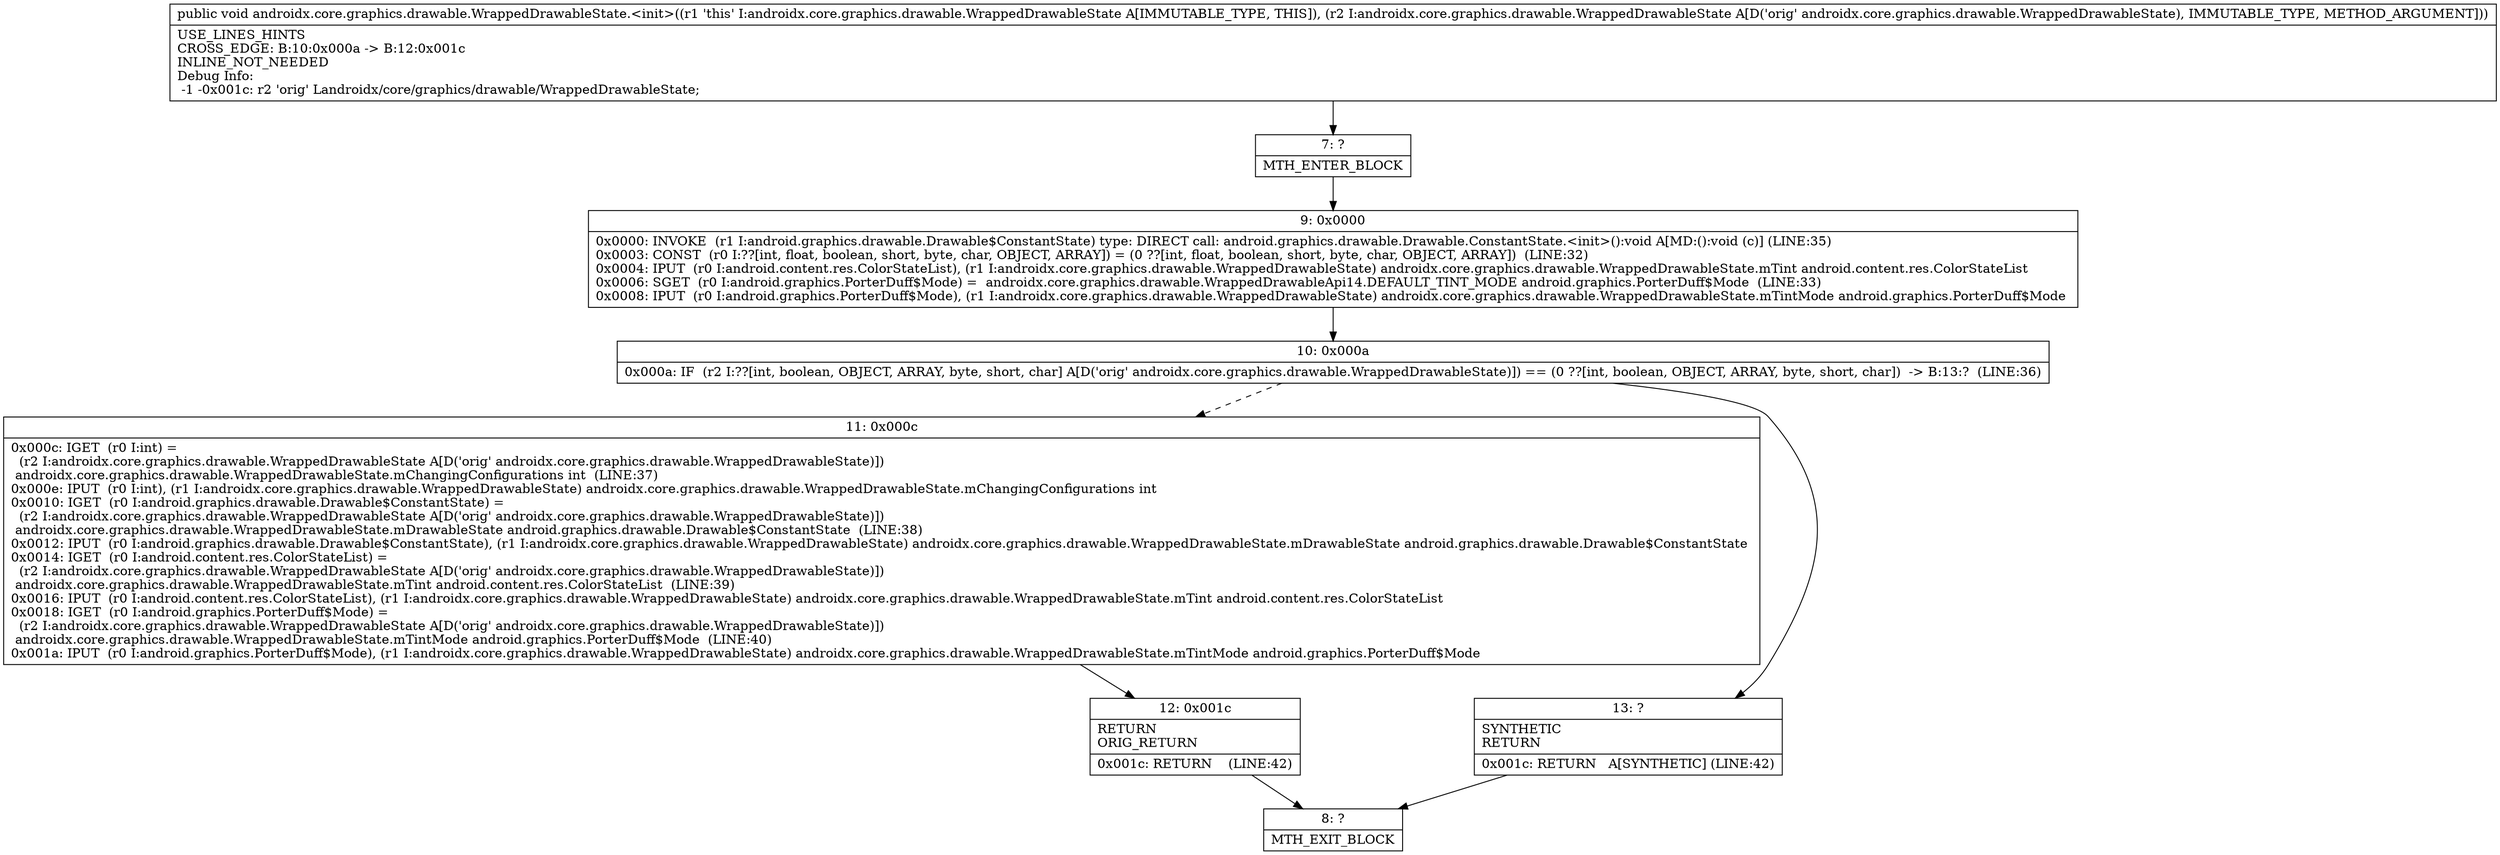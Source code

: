 digraph "CFG forandroidx.core.graphics.drawable.WrappedDrawableState.\<init\>(Landroidx\/core\/graphics\/drawable\/WrappedDrawableState;)V" {
Node_7 [shape=record,label="{7\:\ ?|MTH_ENTER_BLOCK\l}"];
Node_9 [shape=record,label="{9\:\ 0x0000|0x0000: INVOKE  (r1 I:android.graphics.drawable.Drawable$ConstantState) type: DIRECT call: android.graphics.drawable.Drawable.ConstantState.\<init\>():void A[MD:():void (c)] (LINE:35)\l0x0003: CONST  (r0 I:??[int, float, boolean, short, byte, char, OBJECT, ARRAY]) = (0 ??[int, float, boolean, short, byte, char, OBJECT, ARRAY])  (LINE:32)\l0x0004: IPUT  (r0 I:android.content.res.ColorStateList), (r1 I:androidx.core.graphics.drawable.WrappedDrawableState) androidx.core.graphics.drawable.WrappedDrawableState.mTint android.content.res.ColorStateList \l0x0006: SGET  (r0 I:android.graphics.PorterDuff$Mode) =  androidx.core.graphics.drawable.WrappedDrawableApi14.DEFAULT_TINT_MODE android.graphics.PorterDuff$Mode  (LINE:33)\l0x0008: IPUT  (r0 I:android.graphics.PorterDuff$Mode), (r1 I:androidx.core.graphics.drawable.WrappedDrawableState) androidx.core.graphics.drawable.WrappedDrawableState.mTintMode android.graphics.PorterDuff$Mode \l}"];
Node_10 [shape=record,label="{10\:\ 0x000a|0x000a: IF  (r2 I:??[int, boolean, OBJECT, ARRAY, byte, short, char] A[D('orig' androidx.core.graphics.drawable.WrappedDrawableState)]) == (0 ??[int, boolean, OBJECT, ARRAY, byte, short, char])  \-\> B:13:?  (LINE:36)\l}"];
Node_11 [shape=record,label="{11\:\ 0x000c|0x000c: IGET  (r0 I:int) = \l  (r2 I:androidx.core.graphics.drawable.WrappedDrawableState A[D('orig' androidx.core.graphics.drawable.WrappedDrawableState)])\l androidx.core.graphics.drawable.WrappedDrawableState.mChangingConfigurations int  (LINE:37)\l0x000e: IPUT  (r0 I:int), (r1 I:androidx.core.graphics.drawable.WrappedDrawableState) androidx.core.graphics.drawable.WrappedDrawableState.mChangingConfigurations int \l0x0010: IGET  (r0 I:android.graphics.drawable.Drawable$ConstantState) = \l  (r2 I:androidx.core.graphics.drawable.WrappedDrawableState A[D('orig' androidx.core.graphics.drawable.WrappedDrawableState)])\l androidx.core.graphics.drawable.WrappedDrawableState.mDrawableState android.graphics.drawable.Drawable$ConstantState  (LINE:38)\l0x0012: IPUT  (r0 I:android.graphics.drawable.Drawable$ConstantState), (r1 I:androidx.core.graphics.drawable.WrappedDrawableState) androidx.core.graphics.drawable.WrappedDrawableState.mDrawableState android.graphics.drawable.Drawable$ConstantState \l0x0014: IGET  (r0 I:android.content.res.ColorStateList) = \l  (r2 I:androidx.core.graphics.drawable.WrappedDrawableState A[D('orig' androidx.core.graphics.drawable.WrappedDrawableState)])\l androidx.core.graphics.drawable.WrappedDrawableState.mTint android.content.res.ColorStateList  (LINE:39)\l0x0016: IPUT  (r0 I:android.content.res.ColorStateList), (r1 I:androidx.core.graphics.drawable.WrappedDrawableState) androidx.core.graphics.drawable.WrappedDrawableState.mTint android.content.res.ColorStateList \l0x0018: IGET  (r0 I:android.graphics.PorterDuff$Mode) = \l  (r2 I:androidx.core.graphics.drawable.WrappedDrawableState A[D('orig' androidx.core.graphics.drawable.WrappedDrawableState)])\l androidx.core.graphics.drawable.WrappedDrawableState.mTintMode android.graphics.PorterDuff$Mode  (LINE:40)\l0x001a: IPUT  (r0 I:android.graphics.PorterDuff$Mode), (r1 I:androidx.core.graphics.drawable.WrappedDrawableState) androidx.core.graphics.drawable.WrappedDrawableState.mTintMode android.graphics.PorterDuff$Mode \l}"];
Node_12 [shape=record,label="{12\:\ 0x001c|RETURN\lORIG_RETURN\l|0x001c: RETURN    (LINE:42)\l}"];
Node_8 [shape=record,label="{8\:\ ?|MTH_EXIT_BLOCK\l}"];
Node_13 [shape=record,label="{13\:\ ?|SYNTHETIC\lRETURN\l|0x001c: RETURN   A[SYNTHETIC] (LINE:42)\l}"];
MethodNode[shape=record,label="{public void androidx.core.graphics.drawable.WrappedDrawableState.\<init\>((r1 'this' I:androidx.core.graphics.drawable.WrappedDrawableState A[IMMUTABLE_TYPE, THIS]), (r2 I:androidx.core.graphics.drawable.WrappedDrawableState A[D('orig' androidx.core.graphics.drawable.WrappedDrawableState), IMMUTABLE_TYPE, METHOD_ARGUMENT]))  | USE_LINES_HINTS\lCROSS_EDGE: B:10:0x000a \-\> B:12:0x001c\lINLINE_NOT_NEEDED\lDebug Info:\l  \-1 \-0x001c: r2 'orig' Landroidx\/core\/graphics\/drawable\/WrappedDrawableState;\l}"];
MethodNode -> Node_7;Node_7 -> Node_9;
Node_9 -> Node_10;
Node_10 -> Node_11[style=dashed];
Node_10 -> Node_13;
Node_11 -> Node_12;
Node_12 -> Node_8;
Node_13 -> Node_8;
}

